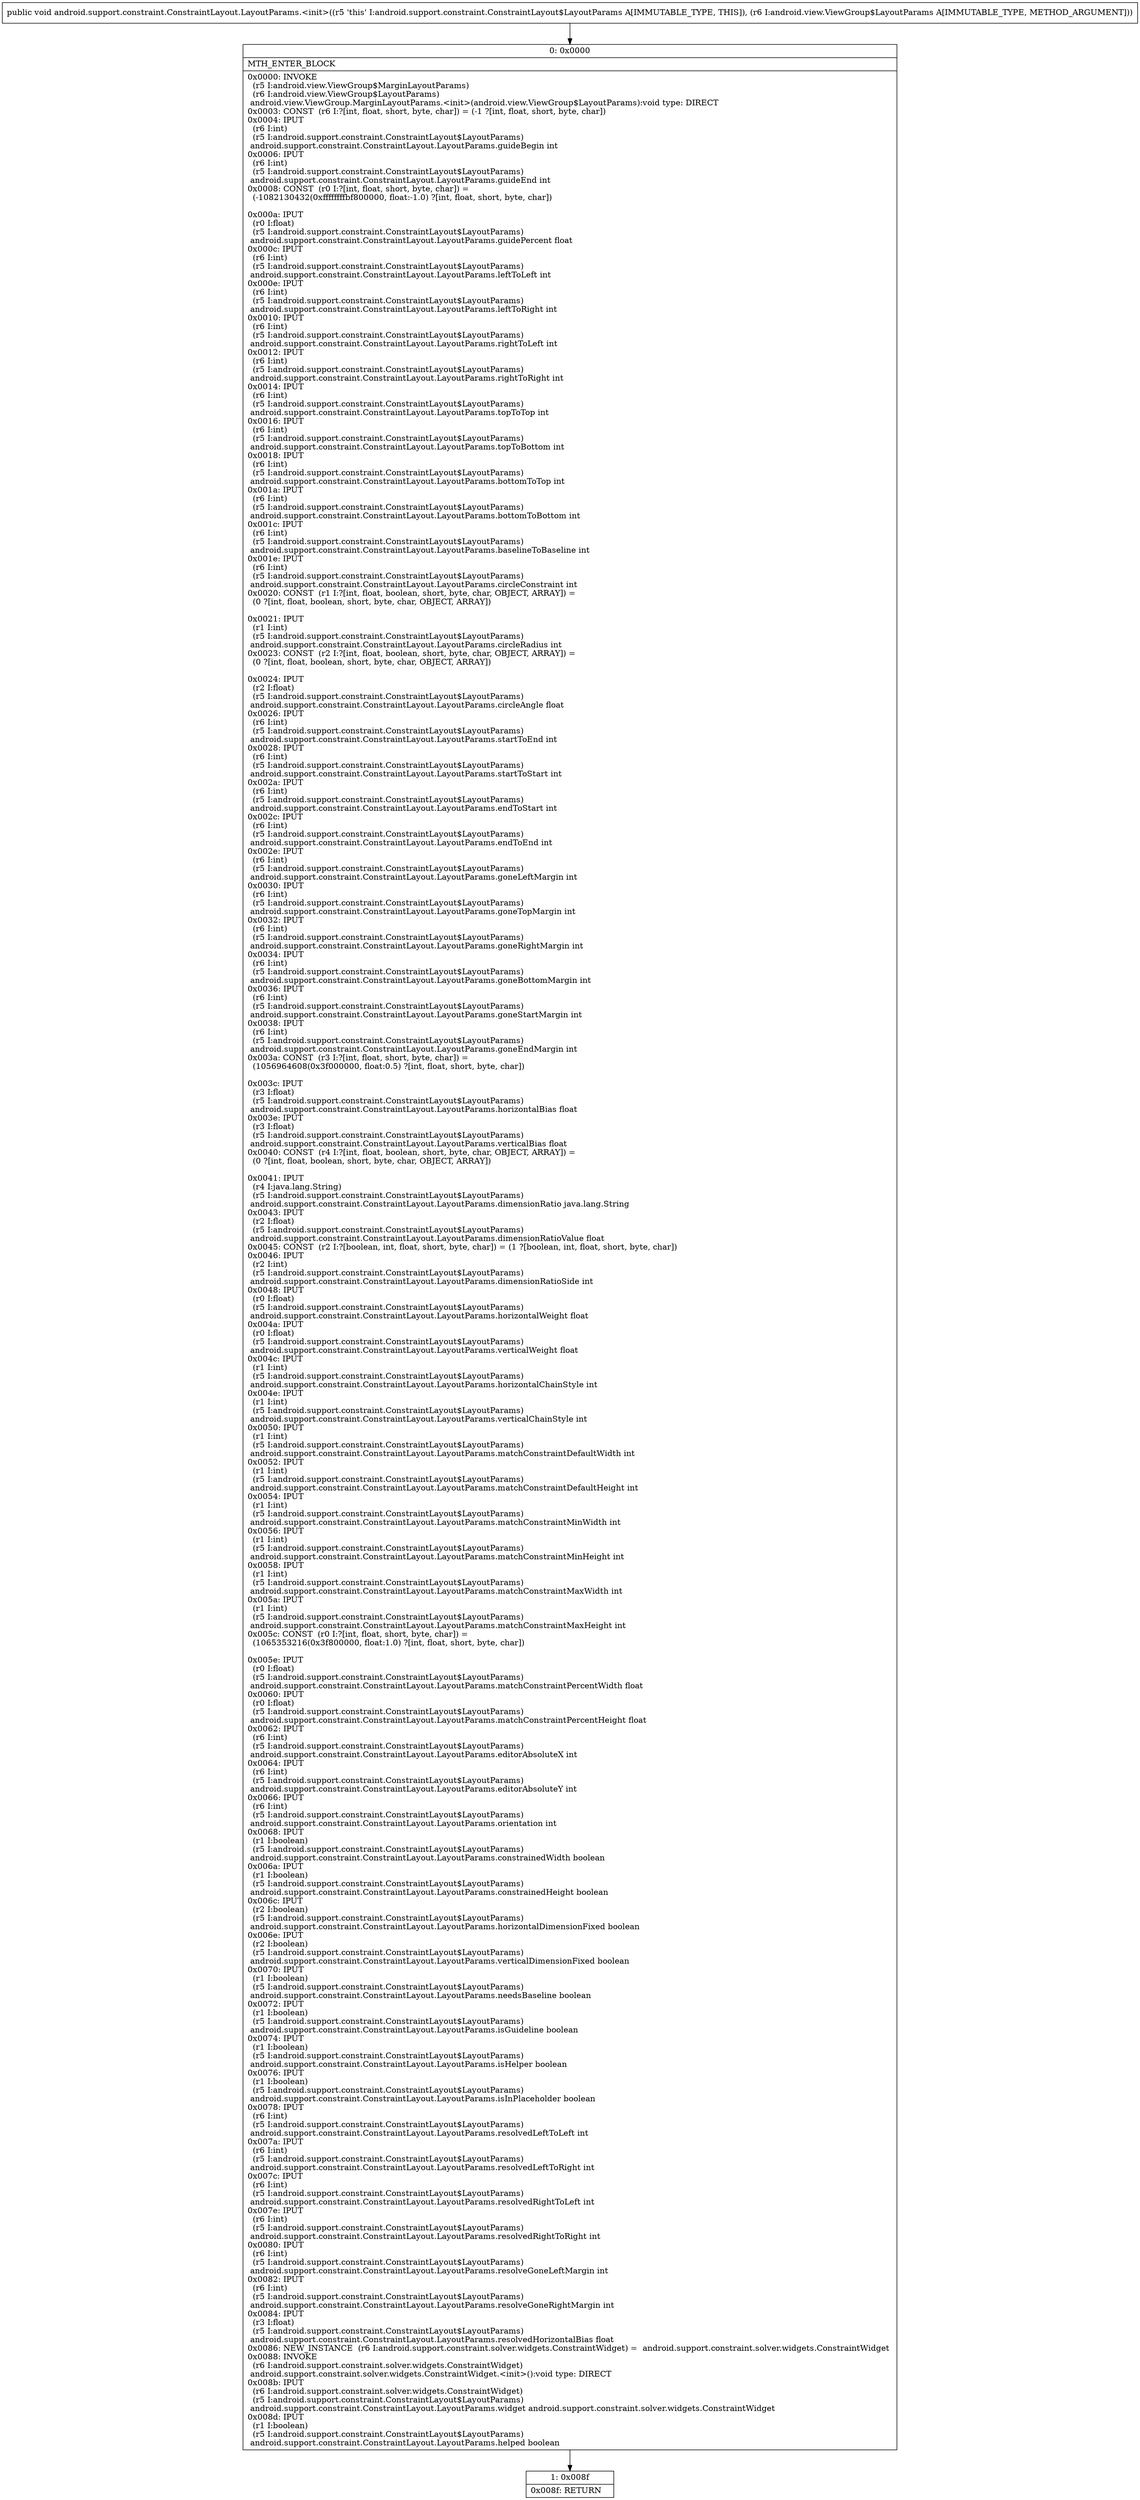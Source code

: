 digraph "CFG forandroid.support.constraint.ConstraintLayout.LayoutParams.\<init\>(Landroid\/view\/ViewGroup$LayoutParams;)V" {
Node_0 [shape=record,label="{0\:\ 0x0000|MTH_ENTER_BLOCK\l|0x0000: INVOKE  \l  (r5 I:android.view.ViewGroup$MarginLayoutParams)\l  (r6 I:android.view.ViewGroup$LayoutParams)\l android.view.ViewGroup.MarginLayoutParams.\<init\>(android.view.ViewGroup$LayoutParams):void type: DIRECT \l0x0003: CONST  (r6 I:?[int, float, short, byte, char]) = (\-1 ?[int, float, short, byte, char]) \l0x0004: IPUT  \l  (r6 I:int)\l  (r5 I:android.support.constraint.ConstraintLayout$LayoutParams)\l android.support.constraint.ConstraintLayout.LayoutParams.guideBegin int \l0x0006: IPUT  \l  (r6 I:int)\l  (r5 I:android.support.constraint.ConstraintLayout$LayoutParams)\l android.support.constraint.ConstraintLayout.LayoutParams.guideEnd int \l0x0008: CONST  (r0 I:?[int, float, short, byte, char]) = \l  (\-1082130432(0xffffffffbf800000, float:\-1.0) ?[int, float, short, byte, char])\l \l0x000a: IPUT  \l  (r0 I:float)\l  (r5 I:android.support.constraint.ConstraintLayout$LayoutParams)\l android.support.constraint.ConstraintLayout.LayoutParams.guidePercent float \l0x000c: IPUT  \l  (r6 I:int)\l  (r5 I:android.support.constraint.ConstraintLayout$LayoutParams)\l android.support.constraint.ConstraintLayout.LayoutParams.leftToLeft int \l0x000e: IPUT  \l  (r6 I:int)\l  (r5 I:android.support.constraint.ConstraintLayout$LayoutParams)\l android.support.constraint.ConstraintLayout.LayoutParams.leftToRight int \l0x0010: IPUT  \l  (r6 I:int)\l  (r5 I:android.support.constraint.ConstraintLayout$LayoutParams)\l android.support.constraint.ConstraintLayout.LayoutParams.rightToLeft int \l0x0012: IPUT  \l  (r6 I:int)\l  (r5 I:android.support.constraint.ConstraintLayout$LayoutParams)\l android.support.constraint.ConstraintLayout.LayoutParams.rightToRight int \l0x0014: IPUT  \l  (r6 I:int)\l  (r5 I:android.support.constraint.ConstraintLayout$LayoutParams)\l android.support.constraint.ConstraintLayout.LayoutParams.topToTop int \l0x0016: IPUT  \l  (r6 I:int)\l  (r5 I:android.support.constraint.ConstraintLayout$LayoutParams)\l android.support.constraint.ConstraintLayout.LayoutParams.topToBottom int \l0x0018: IPUT  \l  (r6 I:int)\l  (r5 I:android.support.constraint.ConstraintLayout$LayoutParams)\l android.support.constraint.ConstraintLayout.LayoutParams.bottomToTop int \l0x001a: IPUT  \l  (r6 I:int)\l  (r5 I:android.support.constraint.ConstraintLayout$LayoutParams)\l android.support.constraint.ConstraintLayout.LayoutParams.bottomToBottom int \l0x001c: IPUT  \l  (r6 I:int)\l  (r5 I:android.support.constraint.ConstraintLayout$LayoutParams)\l android.support.constraint.ConstraintLayout.LayoutParams.baselineToBaseline int \l0x001e: IPUT  \l  (r6 I:int)\l  (r5 I:android.support.constraint.ConstraintLayout$LayoutParams)\l android.support.constraint.ConstraintLayout.LayoutParams.circleConstraint int \l0x0020: CONST  (r1 I:?[int, float, boolean, short, byte, char, OBJECT, ARRAY]) = \l  (0 ?[int, float, boolean, short, byte, char, OBJECT, ARRAY])\l \l0x0021: IPUT  \l  (r1 I:int)\l  (r5 I:android.support.constraint.ConstraintLayout$LayoutParams)\l android.support.constraint.ConstraintLayout.LayoutParams.circleRadius int \l0x0023: CONST  (r2 I:?[int, float, boolean, short, byte, char, OBJECT, ARRAY]) = \l  (0 ?[int, float, boolean, short, byte, char, OBJECT, ARRAY])\l \l0x0024: IPUT  \l  (r2 I:float)\l  (r5 I:android.support.constraint.ConstraintLayout$LayoutParams)\l android.support.constraint.ConstraintLayout.LayoutParams.circleAngle float \l0x0026: IPUT  \l  (r6 I:int)\l  (r5 I:android.support.constraint.ConstraintLayout$LayoutParams)\l android.support.constraint.ConstraintLayout.LayoutParams.startToEnd int \l0x0028: IPUT  \l  (r6 I:int)\l  (r5 I:android.support.constraint.ConstraintLayout$LayoutParams)\l android.support.constraint.ConstraintLayout.LayoutParams.startToStart int \l0x002a: IPUT  \l  (r6 I:int)\l  (r5 I:android.support.constraint.ConstraintLayout$LayoutParams)\l android.support.constraint.ConstraintLayout.LayoutParams.endToStart int \l0x002c: IPUT  \l  (r6 I:int)\l  (r5 I:android.support.constraint.ConstraintLayout$LayoutParams)\l android.support.constraint.ConstraintLayout.LayoutParams.endToEnd int \l0x002e: IPUT  \l  (r6 I:int)\l  (r5 I:android.support.constraint.ConstraintLayout$LayoutParams)\l android.support.constraint.ConstraintLayout.LayoutParams.goneLeftMargin int \l0x0030: IPUT  \l  (r6 I:int)\l  (r5 I:android.support.constraint.ConstraintLayout$LayoutParams)\l android.support.constraint.ConstraintLayout.LayoutParams.goneTopMargin int \l0x0032: IPUT  \l  (r6 I:int)\l  (r5 I:android.support.constraint.ConstraintLayout$LayoutParams)\l android.support.constraint.ConstraintLayout.LayoutParams.goneRightMargin int \l0x0034: IPUT  \l  (r6 I:int)\l  (r5 I:android.support.constraint.ConstraintLayout$LayoutParams)\l android.support.constraint.ConstraintLayout.LayoutParams.goneBottomMargin int \l0x0036: IPUT  \l  (r6 I:int)\l  (r5 I:android.support.constraint.ConstraintLayout$LayoutParams)\l android.support.constraint.ConstraintLayout.LayoutParams.goneStartMargin int \l0x0038: IPUT  \l  (r6 I:int)\l  (r5 I:android.support.constraint.ConstraintLayout$LayoutParams)\l android.support.constraint.ConstraintLayout.LayoutParams.goneEndMargin int \l0x003a: CONST  (r3 I:?[int, float, short, byte, char]) = \l  (1056964608(0x3f000000, float:0.5) ?[int, float, short, byte, char])\l \l0x003c: IPUT  \l  (r3 I:float)\l  (r5 I:android.support.constraint.ConstraintLayout$LayoutParams)\l android.support.constraint.ConstraintLayout.LayoutParams.horizontalBias float \l0x003e: IPUT  \l  (r3 I:float)\l  (r5 I:android.support.constraint.ConstraintLayout$LayoutParams)\l android.support.constraint.ConstraintLayout.LayoutParams.verticalBias float \l0x0040: CONST  (r4 I:?[int, float, boolean, short, byte, char, OBJECT, ARRAY]) = \l  (0 ?[int, float, boolean, short, byte, char, OBJECT, ARRAY])\l \l0x0041: IPUT  \l  (r4 I:java.lang.String)\l  (r5 I:android.support.constraint.ConstraintLayout$LayoutParams)\l android.support.constraint.ConstraintLayout.LayoutParams.dimensionRatio java.lang.String \l0x0043: IPUT  \l  (r2 I:float)\l  (r5 I:android.support.constraint.ConstraintLayout$LayoutParams)\l android.support.constraint.ConstraintLayout.LayoutParams.dimensionRatioValue float \l0x0045: CONST  (r2 I:?[boolean, int, float, short, byte, char]) = (1 ?[boolean, int, float, short, byte, char]) \l0x0046: IPUT  \l  (r2 I:int)\l  (r5 I:android.support.constraint.ConstraintLayout$LayoutParams)\l android.support.constraint.ConstraintLayout.LayoutParams.dimensionRatioSide int \l0x0048: IPUT  \l  (r0 I:float)\l  (r5 I:android.support.constraint.ConstraintLayout$LayoutParams)\l android.support.constraint.ConstraintLayout.LayoutParams.horizontalWeight float \l0x004a: IPUT  \l  (r0 I:float)\l  (r5 I:android.support.constraint.ConstraintLayout$LayoutParams)\l android.support.constraint.ConstraintLayout.LayoutParams.verticalWeight float \l0x004c: IPUT  \l  (r1 I:int)\l  (r5 I:android.support.constraint.ConstraintLayout$LayoutParams)\l android.support.constraint.ConstraintLayout.LayoutParams.horizontalChainStyle int \l0x004e: IPUT  \l  (r1 I:int)\l  (r5 I:android.support.constraint.ConstraintLayout$LayoutParams)\l android.support.constraint.ConstraintLayout.LayoutParams.verticalChainStyle int \l0x0050: IPUT  \l  (r1 I:int)\l  (r5 I:android.support.constraint.ConstraintLayout$LayoutParams)\l android.support.constraint.ConstraintLayout.LayoutParams.matchConstraintDefaultWidth int \l0x0052: IPUT  \l  (r1 I:int)\l  (r5 I:android.support.constraint.ConstraintLayout$LayoutParams)\l android.support.constraint.ConstraintLayout.LayoutParams.matchConstraintDefaultHeight int \l0x0054: IPUT  \l  (r1 I:int)\l  (r5 I:android.support.constraint.ConstraintLayout$LayoutParams)\l android.support.constraint.ConstraintLayout.LayoutParams.matchConstraintMinWidth int \l0x0056: IPUT  \l  (r1 I:int)\l  (r5 I:android.support.constraint.ConstraintLayout$LayoutParams)\l android.support.constraint.ConstraintLayout.LayoutParams.matchConstraintMinHeight int \l0x0058: IPUT  \l  (r1 I:int)\l  (r5 I:android.support.constraint.ConstraintLayout$LayoutParams)\l android.support.constraint.ConstraintLayout.LayoutParams.matchConstraintMaxWidth int \l0x005a: IPUT  \l  (r1 I:int)\l  (r5 I:android.support.constraint.ConstraintLayout$LayoutParams)\l android.support.constraint.ConstraintLayout.LayoutParams.matchConstraintMaxHeight int \l0x005c: CONST  (r0 I:?[int, float, short, byte, char]) = \l  (1065353216(0x3f800000, float:1.0) ?[int, float, short, byte, char])\l \l0x005e: IPUT  \l  (r0 I:float)\l  (r5 I:android.support.constraint.ConstraintLayout$LayoutParams)\l android.support.constraint.ConstraintLayout.LayoutParams.matchConstraintPercentWidth float \l0x0060: IPUT  \l  (r0 I:float)\l  (r5 I:android.support.constraint.ConstraintLayout$LayoutParams)\l android.support.constraint.ConstraintLayout.LayoutParams.matchConstraintPercentHeight float \l0x0062: IPUT  \l  (r6 I:int)\l  (r5 I:android.support.constraint.ConstraintLayout$LayoutParams)\l android.support.constraint.ConstraintLayout.LayoutParams.editorAbsoluteX int \l0x0064: IPUT  \l  (r6 I:int)\l  (r5 I:android.support.constraint.ConstraintLayout$LayoutParams)\l android.support.constraint.ConstraintLayout.LayoutParams.editorAbsoluteY int \l0x0066: IPUT  \l  (r6 I:int)\l  (r5 I:android.support.constraint.ConstraintLayout$LayoutParams)\l android.support.constraint.ConstraintLayout.LayoutParams.orientation int \l0x0068: IPUT  \l  (r1 I:boolean)\l  (r5 I:android.support.constraint.ConstraintLayout$LayoutParams)\l android.support.constraint.ConstraintLayout.LayoutParams.constrainedWidth boolean \l0x006a: IPUT  \l  (r1 I:boolean)\l  (r5 I:android.support.constraint.ConstraintLayout$LayoutParams)\l android.support.constraint.ConstraintLayout.LayoutParams.constrainedHeight boolean \l0x006c: IPUT  \l  (r2 I:boolean)\l  (r5 I:android.support.constraint.ConstraintLayout$LayoutParams)\l android.support.constraint.ConstraintLayout.LayoutParams.horizontalDimensionFixed boolean \l0x006e: IPUT  \l  (r2 I:boolean)\l  (r5 I:android.support.constraint.ConstraintLayout$LayoutParams)\l android.support.constraint.ConstraintLayout.LayoutParams.verticalDimensionFixed boolean \l0x0070: IPUT  \l  (r1 I:boolean)\l  (r5 I:android.support.constraint.ConstraintLayout$LayoutParams)\l android.support.constraint.ConstraintLayout.LayoutParams.needsBaseline boolean \l0x0072: IPUT  \l  (r1 I:boolean)\l  (r5 I:android.support.constraint.ConstraintLayout$LayoutParams)\l android.support.constraint.ConstraintLayout.LayoutParams.isGuideline boolean \l0x0074: IPUT  \l  (r1 I:boolean)\l  (r5 I:android.support.constraint.ConstraintLayout$LayoutParams)\l android.support.constraint.ConstraintLayout.LayoutParams.isHelper boolean \l0x0076: IPUT  \l  (r1 I:boolean)\l  (r5 I:android.support.constraint.ConstraintLayout$LayoutParams)\l android.support.constraint.ConstraintLayout.LayoutParams.isInPlaceholder boolean \l0x0078: IPUT  \l  (r6 I:int)\l  (r5 I:android.support.constraint.ConstraintLayout$LayoutParams)\l android.support.constraint.ConstraintLayout.LayoutParams.resolvedLeftToLeft int \l0x007a: IPUT  \l  (r6 I:int)\l  (r5 I:android.support.constraint.ConstraintLayout$LayoutParams)\l android.support.constraint.ConstraintLayout.LayoutParams.resolvedLeftToRight int \l0x007c: IPUT  \l  (r6 I:int)\l  (r5 I:android.support.constraint.ConstraintLayout$LayoutParams)\l android.support.constraint.ConstraintLayout.LayoutParams.resolvedRightToLeft int \l0x007e: IPUT  \l  (r6 I:int)\l  (r5 I:android.support.constraint.ConstraintLayout$LayoutParams)\l android.support.constraint.ConstraintLayout.LayoutParams.resolvedRightToRight int \l0x0080: IPUT  \l  (r6 I:int)\l  (r5 I:android.support.constraint.ConstraintLayout$LayoutParams)\l android.support.constraint.ConstraintLayout.LayoutParams.resolveGoneLeftMargin int \l0x0082: IPUT  \l  (r6 I:int)\l  (r5 I:android.support.constraint.ConstraintLayout$LayoutParams)\l android.support.constraint.ConstraintLayout.LayoutParams.resolveGoneRightMargin int \l0x0084: IPUT  \l  (r3 I:float)\l  (r5 I:android.support.constraint.ConstraintLayout$LayoutParams)\l android.support.constraint.ConstraintLayout.LayoutParams.resolvedHorizontalBias float \l0x0086: NEW_INSTANCE  (r6 I:android.support.constraint.solver.widgets.ConstraintWidget) =  android.support.constraint.solver.widgets.ConstraintWidget \l0x0088: INVOKE  \l  (r6 I:android.support.constraint.solver.widgets.ConstraintWidget)\l android.support.constraint.solver.widgets.ConstraintWidget.\<init\>():void type: DIRECT \l0x008b: IPUT  \l  (r6 I:android.support.constraint.solver.widgets.ConstraintWidget)\l  (r5 I:android.support.constraint.ConstraintLayout$LayoutParams)\l android.support.constraint.ConstraintLayout.LayoutParams.widget android.support.constraint.solver.widgets.ConstraintWidget \l0x008d: IPUT  \l  (r1 I:boolean)\l  (r5 I:android.support.constraint.ConstraintLayout$LayoutParams)\l android.support.constraint.ConstraintLayout.LayoutParams.helped boolean \l}"];
Node_1 [shape=record,label="{1\:\ 0x008f|0x008f: RETURN   \l}"];
MethodNode[shape=record,label="{public void android.support.constraint.ConstraintLayout.LayoutParams.\<init\>((r5 'this' I:android.support.constraint.ConstraintLayout$LayoutParams A[IMMUTABLE_TYPE, THIS]), (r6 I:android.view.ViewGroup$LayoutParams A[IMMUTABLE_TYPE, METHOD_ARGUMENT])) }"];
MethodNode -> Node_0;
Node_0 -> Node_1;
}

